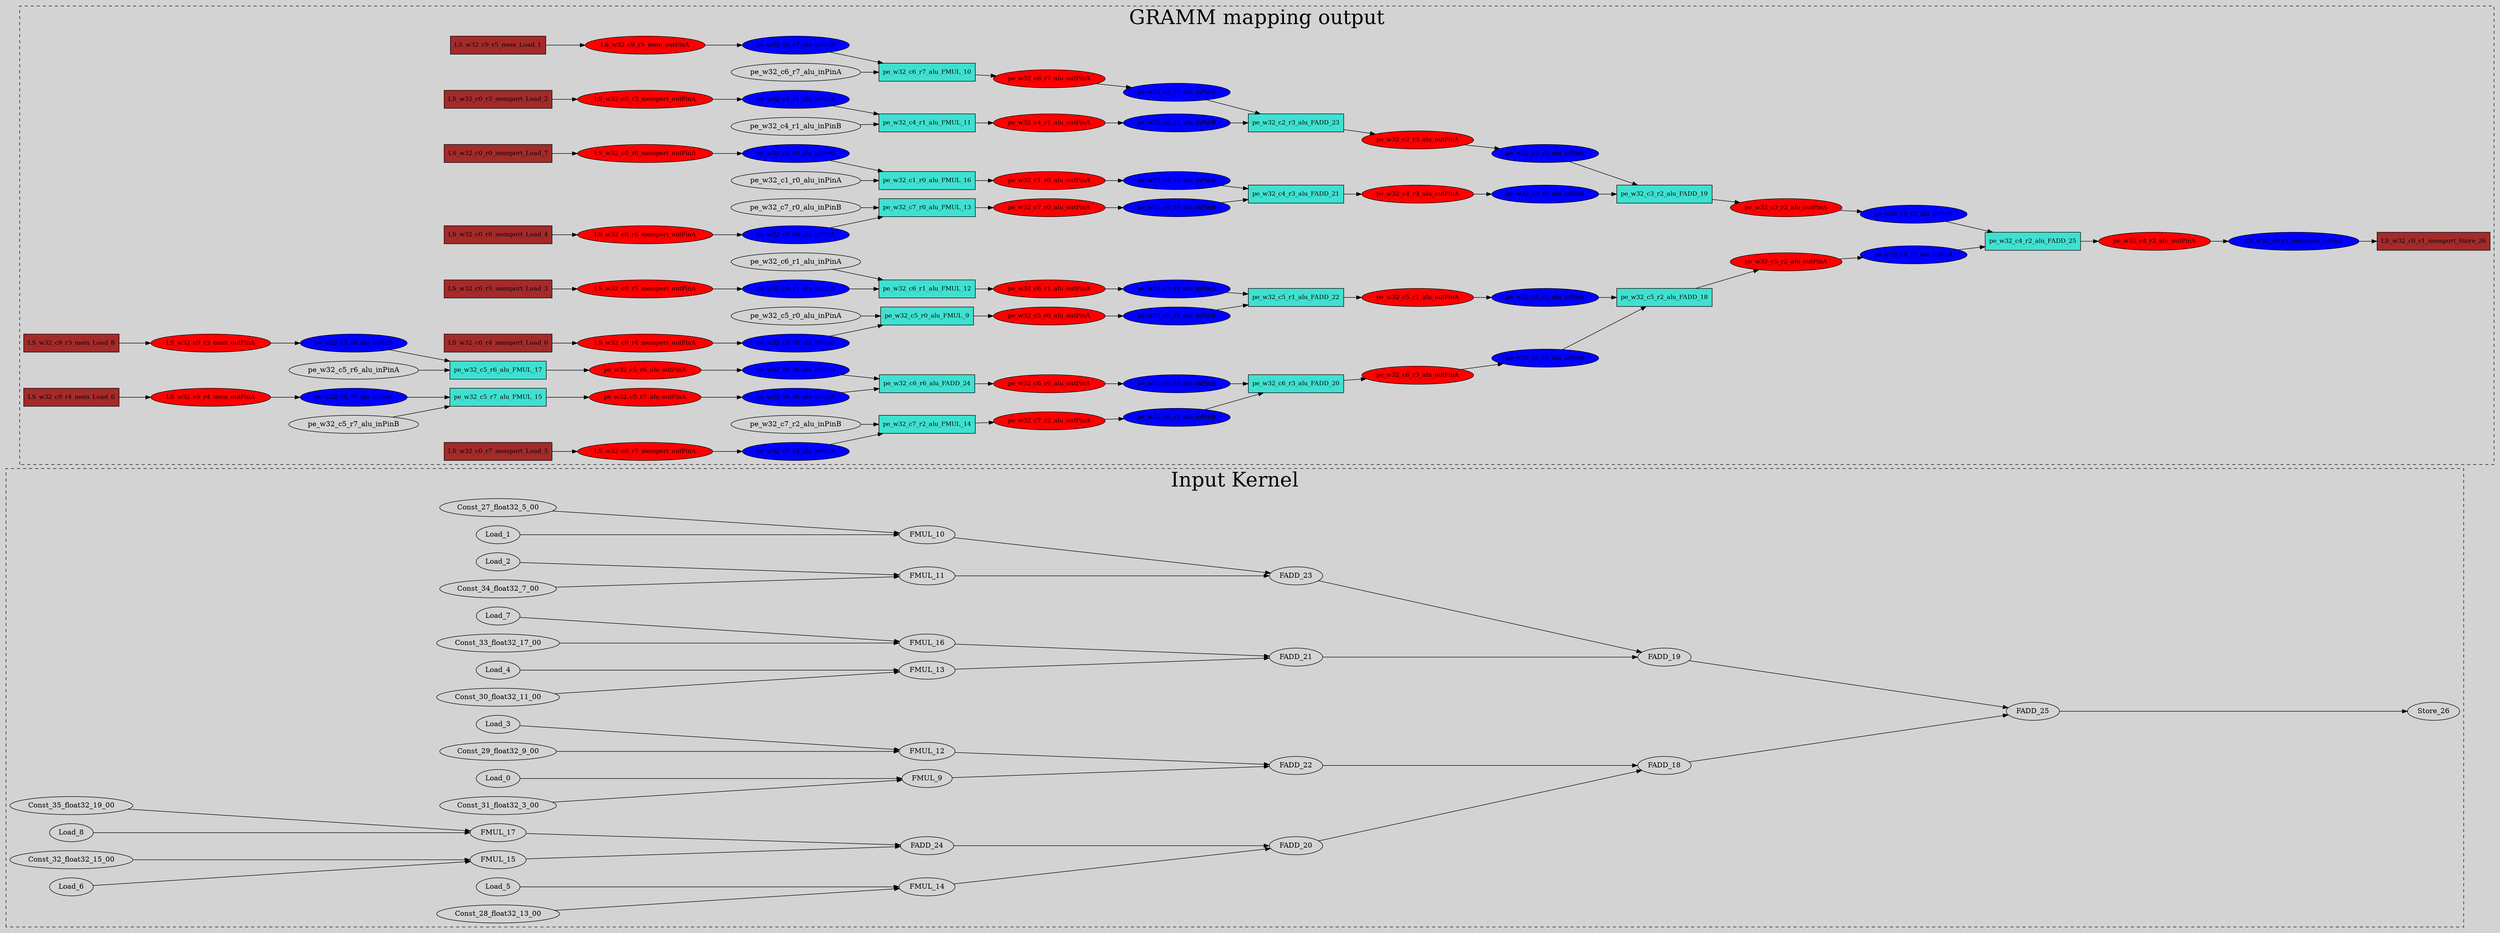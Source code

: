 digraph {
graph [bgcolor=lightgray]
node [style=filled]
splines=true; rankdir=LR;
subgraph cluster_1 {
 label = "Input Kernel"; fontsize = 40; style=dashed; 
 edge [minlen=3]
Const_27_float32_5_00;
Const_28_float32_13_00;
Const_29_float32_9_00;
Const_30_float32_11_00;
Const_31_float32_3_00;
Const_32_float32_15_00;
Const_33_float32_17_00;
Const_34_float32_7_00;
Const_35_float32_19_00;
FADD_18;
FADD_19;
FADD_20;
FADD_21;
FADD_22;
FADD_23;
FADD_24;
FADD_25;
FMUL_10;
FMUL_11;
FMUL_12;
FMUL_13;
FMUL_14;
FMUL_15;
FMUL_16;
FMUL_17;
FMUL_9;
Load_0;
Load_1;
Load_2;
Load_3;
Load_4;
Load_5;
Load_6;
Load_7;
Load_8;
Store_26;
  Load_0 -> FMUL_9;
  Load_1 -> FMUL_10;
  Load_2 -> FMUL_11;
  Load_3 -> FMUL_12;
  Load_4 -> FMUL_13;
  Load_5 -> FMUL_14;
  Load_6 -> FMUL_15;
  Load_7 -> FMUL_16;
  Load_8 -> FMUL_17;
  FMUL_9 -> FADD_22;
  FMUL_10 -> FADD_23;
  FMUL_11 -> FADD_23;
  FMUL_12 -> FADD_22;
  FMUL_13 -> FADD_21;
  FMUL_14 -> FADD_20;
  FMUL_15 -> FADD_24;
  FMUL_16 -> FADD_21;
  FMUL_17 -> FADD_24;
  FADD_25 -> Store_26;
  Const_27_float32_5_00 -> FMUL_10;
  Const_28_float32_13_00 -> FMUL_14;
  Const_29_float32_9_00 -> FMUL_12;
  Const_30_float32_11_00 -> FMUL_13;
  Const_31_float32_3_00 -> FMUL_9;
  Const_32_float32_15_00 -> FMUL_15;
  Const_33_float32_17_00 -> FMUL_16;
  Const_34_float32_7_00 -> FMUL_11;
  Const_35_float32_19_00 -> FMUL_17;
  FADD_24 -> FADD_20;
  FADD_23 -> FADD_19;
  FADD_22 -> FADD_18;
  FADD_21 -> FADD_19;
  FADD_20 -> FADD_18;
  FADD_19 -> FADD_25;
  FADD_18 -> FADD_25;
}
subgraph cluster_0 {
 label = "GRAMM mapping output"; fontsize = 40; style=dashed;
LS_w32_c0_r0_memport_Load_7 [shape="rectangle" width=0.5 fontsize=12 fillcolor="#A52A2A"]
LS_w32_c0_r3_memport_outPinA [shape="oval" width=0.1 fontsize=12 fillcolor="#FF0000"]
LS_w32_c0_r4_memport_Load_0 [shape="rectangle" width=0.5 fontsize=12 fillcolor="#A52A2A"]
LS_w32_c0_r4_memport_outPinA [shape="oval" width=0.1 fontsize=12 fillcolor="#FF0000"]
LS_w32_c0_r5_memport_Load_3 [shape="rectangle" width=0.5 fontsize=12 fillcolor="#A52A2A"]
LS_w32_c0_r5_memport_outPinA [shape="oval" width=0.1 fontsize=12 fillcolor="#FF0000"]
LS_w32_c0_r6_memport_Load_4 [shape="rectangle" width=0.5 fontsize=12 fillcolor="#A52A2A"]
LS_w32_c0_r0_memport_outPinA [shape="oval" width=0.1 fontsize=12 fillcolor="#FF0000"]
LS_w32_c0_r6_memport_outPinA [shape="oval" width=0.1 fontsize=12 fillcolor="#FF0000"]
LS_w32_c0_r7_memport_Load_5 [shape="rectangle" width=0.5 fontsize=12 fillcolor="#A52A2A"]
LS_w32_c0_r7_memport_outPinA [shape="oval" width=0.1 fontsize=12 fillcolor="#FF0000"]
pe_w32_c2_r3_alu_FADD_23 [shape="rectangle" width=0.5 fontsize=12 fillcolor="#40E0D0"]
pe_w32_c2_r3_alu_inPinA [shape="oval" width=0.1 fontsize=12 fillcolor="#0000FF"]
pe_w32_c2_r3_alu_inPinB [shape="oval" width=0.1 fontsize=12 fillcolor="#0000FF"]
pe_w32_c2_r3_alu_outPinA [shape="oval" width=0.1 fontsize=12 fillcolor="#FF0000"]
LS_w32_c0_r1_memport_Store_26 [shape="rectangle" width=0.5 fontsize=12 fillcolor="#A52A2A"]
LS_w32_c9_r3_mem_Load_8 [shape="rectangle" width=0.5 fontsize=12 fillcolor="#A52A2A"]
LS_w32_c9_r3_mem_outPinA [shape="oval" width=0.1 fontsize=12 fillcolor="#FF0000"]
LS_w32_c9_r4_mem_Load_6 [shape="rectangle" width=0.5 fontsize=12 fillcolor="#A52A2A"]
LS_w32_c9_r4_mem_outPinA [shape="oval" width=0.1 fontsize=12 fillcolor="#FF0000"]
pe_w32_c3_r2_alu_FADD_19 [shape="rectangle" width=0.5 fontsize=12 fillcolor="#40E0D0"]
pe_w32_c3_r2_alu_inPinA [shape="oval" width=0.1 fontsize=12 fillcolor="#0000FF"]
pe_w32_c3_r2_alu_inPinB [shape="oval" width=0.1 fontsize=12 fillcolor="#0000FF"]
pe_w32_c3_r2_alu_outPinA [shape="oval" width=0.1 fontsize=12 fillcolor="#FF0000"]
LS_w32_c9_r5_mem_Load_1 [shape="rectangle" width=0.5 fontsize=12 fillcolor="#A52A2A"]
LS_w32_c0_r1_memport_inPinA [shape="oval" width=0.1 fontsize=12 fillcolor="#0000FF"]
LS_w32_c9_r5_mem_outPinA [shape="oval" width=0.1 fontsize=12 fillcolor="#FF0000"]
pe_w32_c4_r1_alu_FMUL_11 [shape="rectangle" width=0.5 fontsize=12 fillcolor="#40E0D0"]
pe_w32_c4_r1_alu_inPinA [shape="oval" width=0.1 fontsize=12 fillcolor="#0000FF"]
pe_w32_c4_r1_alu_outPinA [shape="oval" width=0.1 fontsize=12 fillcolor="#FF0000"]
pe_w32_c4_r2_alu_FADD_25 [shape="rectangle" width=0.5 fontsize=12 fillcolor="#40E0D0"]
pe_w32_c4_r2_alu_inPinA [shape="oval" width=0.1 fontsize=12 fillcolor="#0000FF"]
pe_w32_c4_r2_alu_inPinB [shape="oval" width=0.1 fontsize=12 fillcolor="#0000FF"]
pe_w32_c4_r2_alu_outPinA [shape="oval" width=0.1 fontsize=12 fillcolor="#FF0000"]
pe_w32_c4_r3_alu_FADD_21 [shape="rectangle" width=0.5 fontsize=12 fillcolor="#40E0D0"]
pe_w32_c4_r3_alu_inPinA [shape="oval" width=0.1 fontsize=12 fillcolor="#0000FF"]
pe_w32_c4_r3_alu_inPinB [shape="oval" width=0.1 fontsize=12 fillcolor="#0000FF"]
pe_w32_c4_r3_alu_outPinA [shape="oval" width=0.1 fontsize=12 fillcolor="#FF0000"]
pe_w32_c1_r0_alu_FMUL_16 [shape="rectangle" width=0.5 fontsize=12 fillcolor="#40E0D0"]
pe_w32_c5_r0_alu_FMUL_9 [shape="rectangle" width=0.5 fontsize=12 fillcolor="#40E0D0"]
pe_w32_c1_r0_alu_inPinB [shape="oval" width=0.1 fontsize=12 fillcolor="#0000FF"]
pe_w32_c5_r0_alu_inPinB [shape="oval" width=0.1 fontsize=12 fillcolor="#0000FF"]
pe_w32_c5_r0_alu_outPinA [shape="oval" width=0.1 fontsize=12 fillcolor="#FF0000"]
pe_w32_c1_r0_alu_outPinA [shape="oval" width=0.1 fontsize=12 fillcolor="#FF0000"]
pe_w32_c5_r1_alu_FADD_22 [shape="rectangle" width=0.5 fontsize=12 fillcolor="#40E0D0"]
pe_w32_c5_r1_alu_inPinA [shape="oval" width=0.1 fontsize=12 fillcolor="#0000FF"]
pe_w32_c5_r1_alu_inPinB [shape="oval" width=0.1 fontsize=12 fillcolor="#0000FF"]
pe_w32_c5_r1_alu_outPinA [shape="oval" width=0.1 fontsize=12 fillcolor="#FF0000"]
pe_w32_c5_r2_alu_FADD_18 [shape="rectangle" width=0.5 fontsize=12 fillcolor="#40E0D0"]
pe_w32_c5_r2_alu_inPinA [shape="oval" width=0.1 fontsize=12 fillcolor="#0000FF"]
pe_w32_c5_r2_alu_inPinB [shape="oval" width=0.1 fontsize=12 fillcolor="#0000FF"]
pe_w32_c5_r2_alu_outPinA [shape="oval" width=0.1 fontsize=12 fillcolor="#FF0000"]
pe_w32_c5_r6_alu_FMUL_17 [shape="rectangle" width=0.5 fontsize=12 fillcolor="#40E0D0"]
pe_w32_c5_r6_alu_inPinB [shape="oval" width=0.1 fontsize=12 fillcolor="#0000FF"]
pe_w32_c5_r6_alu_outPinA [shape="oval" width=0.1 fontsize=12 fillcolor="#FF0000"]
pe_w32_c5_r7_alu_FMUL_15 [shape="rectangle" width=0.5 fontsize=12 fillcolor="#40E0D0"]
pe_w32_c5_r7_alu_inPinA [shape="oval" width=0.1 fontsize=12 fillcolor="#0000FF"]
pe_w32_c5_r7_alu_outPinA [shape="oval" width=0.1 fontsize=12 fillcolor="#FF0000"]
pe_w32_c6_r1_alu_FMUL_12 [shape="rectangle" width=0.5 fontsize=12 fillcolor="#40E0D0"]
pe_w32_c6_r1_alu_inPinB [shape="oval" width=0.1 fontsize=12 fillcolor="#0000FF"]
pe_w32_c6_r1_alu_outPinA [shape="oval" width=0.1 fontsize=12 fillcolor="#FF0000"]
pe_w32_c6_r3_alu_FADD_20 [shape="rectangle" width=0.5 fontsize=12 fillcolor="#40E0D0"]
pe_w32_c6_r3_alu_inPinA [shape="oval" width=0.1 fontsize=12 fillcolor="#0000FF"]
pe_w32_c6_r3_alu_inPinB [shape="oval" width=0.1 fontsize=12 fillcolor="#0000FF"]
pe_w32_c6_r3_alu_outPinA [shape="oval" width=0.1 fontsize=12 fillcolor="#FF0000"]
pe_w32_c6_r6_alu_FADD_24 [shape="rectangle" width=0.5 fontsize=12 fillcolor="#40E0D0"]
pe_w32_c6_r6_alu_inPinA [shape="oval" width=0.1 fontsize=12 fillcolor="#0000FF"]
pe_w32_c6_r6_alu_inPinB [shape="oval" width=0.1 fontsize=12 fillcolor="#0000FF"]
pe_w32_c6_r6_alu_outPinA [shape="oval" width=0.1 fontsize=12 fillcolor="#FF0000"]
LS_w32_c0_r3_memport_Load_2 [shape="rectangle" width=0.5 fontsize=12 fillcolor="#A52A2A"]
pe_w32_c6_r7_alu_FMUL_10 [shape="rectangle" width=0.5 fontsize=12 fillcolor="#40E0D0"]
pe_w32_c6_r7_alu_inPinB [shape="oval" width=0.1 fontsize=12 fillcolor="#0000FF"]
pe_w32_c6_r7_alu_outPinA [shape="oval" width=0.1 fontsize=12 fillcolor="#FF0000"]
pe_w32_c7_r0_alu_FMUL_13 [shape="rectangle" width=0.5 fontsize=12 fillcolor="#40E0D0"]
pe_w32_c7_r0_alu_inPinA [shape="oval" width=0.1 fontsize=12 fillcolor="#0000FF"]
pe_w32_c7_r0_alu_outPinA [shape="oval" width=0.1 fontsize=12 fillcolor="#FF0000"]
pe_w32_c7_r2_alu_FMUL_14 [shape="rectangle" width=0.5 fontsize=12 fillcolor="#40E0D0"]
pe_w32_c7_r2_alu_inPinA [shape="oval" width=0.1 fontsize=12 fillcolor="#0000FF"]
pe_w32_c7_r2_alu_outPinA [shape="oval" width=0.1 fontsize=12 fillcolor="#FF0000"]
pe_w32_c5_r2_alu_FADD_18 -> pe_w32_c5_r2_alu_outPinA
pe_w32_c5_r2_alu_inPinA -> pe_w32_c5_r2_alu_FADD_18
pe_w32_c5_r2_alu_inPinB -> pe_w32_c5_r2_alu_FADD_18
pe_w32_c5_r2_alu_outPinA -> pe_w32_c4_r2_alu_inPinA
pe_w32_c3_r2_alu_FADD_19 -> pe_w32_c3_r2_alu_outPinA
pe_w32_c3_r2_alu_inPinA -> pe_w32_c3_r2_alu_FADD_19
pe_w32_c3_r2_alu_inPinB -> pe_w32_c3_r2_alu_FADD_19
pe_w32_c3_r2_alu_outPinA -> pe_w32_c4_r2_alu_inPinB
pe_w32_c6_r3_alu_FADD_20 -> pe_w32_c6_r3_alu_outPinA
pe_w32_c6_r3_alu_inPinA -> pe_w32_c6_r3_alu_FADD_20
pe_w32_c6_r3_alu_inPinB -> pe_w32_c6_r3_alu_FADD_20
pe_w32_c6_r3_alu_outPinA -> pe_w32_c5_r2_alu_inPinB
pe_w32_c4_r3_alu_FADD_21 -> pe_w32_c4_r3_alu_outPinA
pe_w32_c4_r3_alu_inPinA -> pe_w32_c4_r3_alu_FADD_21
pe_w32_c4_r3_alu_inPinB -> pe_w32_c4_r3_alu_FADD_21
pe_w32_c4_r3_alu_outPinA -> pe_w32_c3_r2_alu_inPinB
pe_w32_c5_r1_alu_FADD_22 -> pe_w32_c5_r1_alu_outPinA
pe_w32_c5_r1_alu_inPinA -> pe_w32_c5_r1_alu_FADD_22
pe_w32_c5_r1_alu_inPinB -> pe_w32_c5_r1_alu_FADD_22
pe_w32_c5_r1_alu_outPinA -> pe_w32_c5_r2_alu_inPinA
pe_w32_c2_r3_alu_FADD_23 -> pe_w32_c2_r3_alu_outPinA
pe_w32_c2_r3_alu_inPinA -> pe_w32_c2_r3_alu_FADD_23
pe_w32_c2_r3_alu_inPinB -> pe_w32_c2_r3_alu_FADD_23
pe_w32_c2_r3_alu_outPinA -> pe_w32_c3_r2_alu_inPinA
pe_w32_c6_r6_alu_FADD_24 -> pe_w32_c6_r6_alu_outPinA
pe_w32_c6_r6_alu_inPinA -> pe_w32_c6_r6_alu_FADD_24
pe_w32_c6_r6_alu_inPinB -> pe_w32_c6_r6_alu_FADD_24
pe_w32_c6_r6_alu_outPinA -> pe_w32_c6_r3_alu_inPinA
pe_w32_c4_r2_alu_FADD_25 -> pe_w32_c4_r2_alu_outPinA
pe_w32_c4_r2_alu_inPinA -> pe_w32_c4_r2_alu_FADD_25
pe_w32_c4_r2_alu_inPinB -> pe_w32_c4_r2_alu_FADD_25
pe_w32_c4_r2_alu_outPinA -> LS_w32_c0_r1_memport_inPinA
LS_w32_c0_r1_memport_inPinA -> LS_w32_c0_r1_memport_Store_26
pe_w32_c6_r7_alu_FMUL_10 -> pe_w32_c6_r7_alu_outPinA
pe_w32_c6_r7_alu_inPinA -> pe_w32_c6_r7_alu_FMUL_10
pe_w32_c6_r7_alu_inPinB -> pe_w32_c6_r7_alu_FMUL_10
pe_w32_c6_r7_alu_outPinA -> pe_w32_c2_r3_alu_inPinA
pe_w32_c4_r1_alu_FMUL_11 -> pe_w32_c4_r1_alu_outPinA
pe_w32_c4_r1_alu_inPinA -> pe_w32_c4_r1_alu_FMUL_11
pe_w32_c4_r1_alu_inPinB -> pe_w32_c4_r1_alu_FMUL_11
pe_w32_c4_r1_alu_outPinA -> pe_w32_c2_r3_alu_inPinB
pe_w32_c6_r1_alu_FMUL_12 -> pe_w32_c6_r1_alu_outPinA
pe_w32_c6_r1_alu_inPinA -> pe_w32_c6_r1_alu_FMUL_12
pe_w32_c6_r1_alu_inPinB -> pe_w32_c6_r1_alu_FMUL_12
pe_w32_c6_r1_alu_outPinA -> pe_w32_c5_r1_alu_inPinA
pe_w32_c7_r0_alu_FMUL_13 -> pe_w32_c7_r0_alu_outPinA
pe_w32_c7_r0_alu_inPinA -> pe_w32_c7_r0_alu_FMUL_13
pe_w32_c7_r0_alu_inPinB -> pe_w32_c7_r0_alu_FMUL_13
pe_w32_c7_r0_alu_outPinA -> pe_w32_c4_r3_alu_inPinB
pe_w32_c7_r2_alu_FMUL_14 -> pe_w32_c7_r2_alu_outPinA
pe_w32_c7_r2_alu_inPinA -> pe_w32_c7_r2_alu_FMUL_14
pe_w32_c7_r2_alu_inPinB -> pe_w32_c7_r2_alu_FMUL_14
pe_w32_c7_r2_alu_outPinA -> pe_w32_c6_r3_alu_inPinB
pe_w32_c5_r7_alu_FMUL_15 -> pe_w32_c5_r7_alu_outPinA
pe_w32_c5_r7_alu_inPinA -> pe_w32_c5_r7_alu_FMUL_15
pe_w32_c5_r7_alu_inPinB -> pe_w32_c5_r7_alu_FMUL_15
pe_w32_c5_r7_alu_outPinA -> pe_w32_c6_r6_alu_inPinA
pe_w32_c1_r0_alu_FMUL_16 -> pe_w32_c1_r0_alu_outPinA
pe_w32_c1_r0_alu_inPinA -> pe_w32_c1_r0_alu_FMUL_16
pe_w32_c1_r0_alu_inPinB -> pe_w32_c1_r0_alu_FMUL_16
pe_w32_c1_r0_alu_outPinA -> pe_w32_c4_r3_alu_inPinA
pe_w32_c5_r6_alu_FMUL_17 -> pe_w32_c5_r6_alu_outPinA
pe_w32_c5_r6_alu_inPinA -> pe_w32_c5_r6_alu_FMUL_17
pe_w32_c5_r6_alu_inPinB -> pe_w32_c5_r6_alu_FMUL_17
pe_w32_c5_r6_alu_outPinA -> pe_w32_c6_r6_alu_inPinB
pe_w32_c5_r0_alu_FMUL_9 -> pe_w32_c5_r0_alu_outPinA
pe_w32_c5_r0_alu_inPinA -> pe_w32_c5_r0_alu_FMUL_9
pe_w32_c5_r0_alu_inPinB -> pe_w32_c5_r0_alu_FMUL_9
pe_w32_c5_r0_alu_outPinA -> pe_w32_c5_r1_alu_inPinB
LS_w32_c0_r4_memport_Load_0 -> LS_w32_c0_r4_memport_outPinA
LS_w32_c0_r4_memport_outPinA -> pe_w32_c5_r0_alu_inPinB
LS_w32_c9_r5_mem_Load_1 -> LS_w32_c9_r5_mem_outPinA
LS_w32_c9_r5_mem_outPinA -> pe_w32_c6_r7_alu_inPinB
LS_w32_c0_r3_memport_Load_2 -> LS_w32_c0_r3_memport_outPinA
LS_w32_c0_r3_memport_outPinA -> pe_w32_c4_r1_alu_inPinA
LS_w32_c0_r5_memport_Load_3 -> LS_w32_c0_r5_memport_outPinA
LS_w32_c0_r5_memport_outPinA -> pe_w32_c6_r1_alu_inPinB
LS_w32_c0_r6_memport_Load_4 -> LS_w32_c0_r6_memport_outPinA
LS_w32_c0_r6_memport_outPinA -> pe_w32_c7_r0_alu_inPinA
LS_w32_c0_r7_memport_Load_5 -> LS_w32_c0_r7_memport_outPinA
LS_w32_c0_r7_memport_outPinA -> pe_w32_c7_r2_alu_inPinA
LS_w32_c9_r4_mem_Load_6 -> LS_w32_c9_r4_mem_outPinA
LS_w32_c9_r4_mem_outPinA -> pe_w32_c5_r7_alu_inPinA
LS_w32_c0_r0_memport_Load_7 -> LS_w32_c0_r0_memport_outPinA
LS_w32_c0_r0_memport_outPinA -> pe_w32_c1_r0_alu_inPinB
LS_w32_c9_r3_mem_Load_8 -> LS_w32_c9_r3_mem_outPinA
LS_w32_c9_r3_mem_outPinA -> pe_w32_c5_r6_alu_inPinB
}
}
